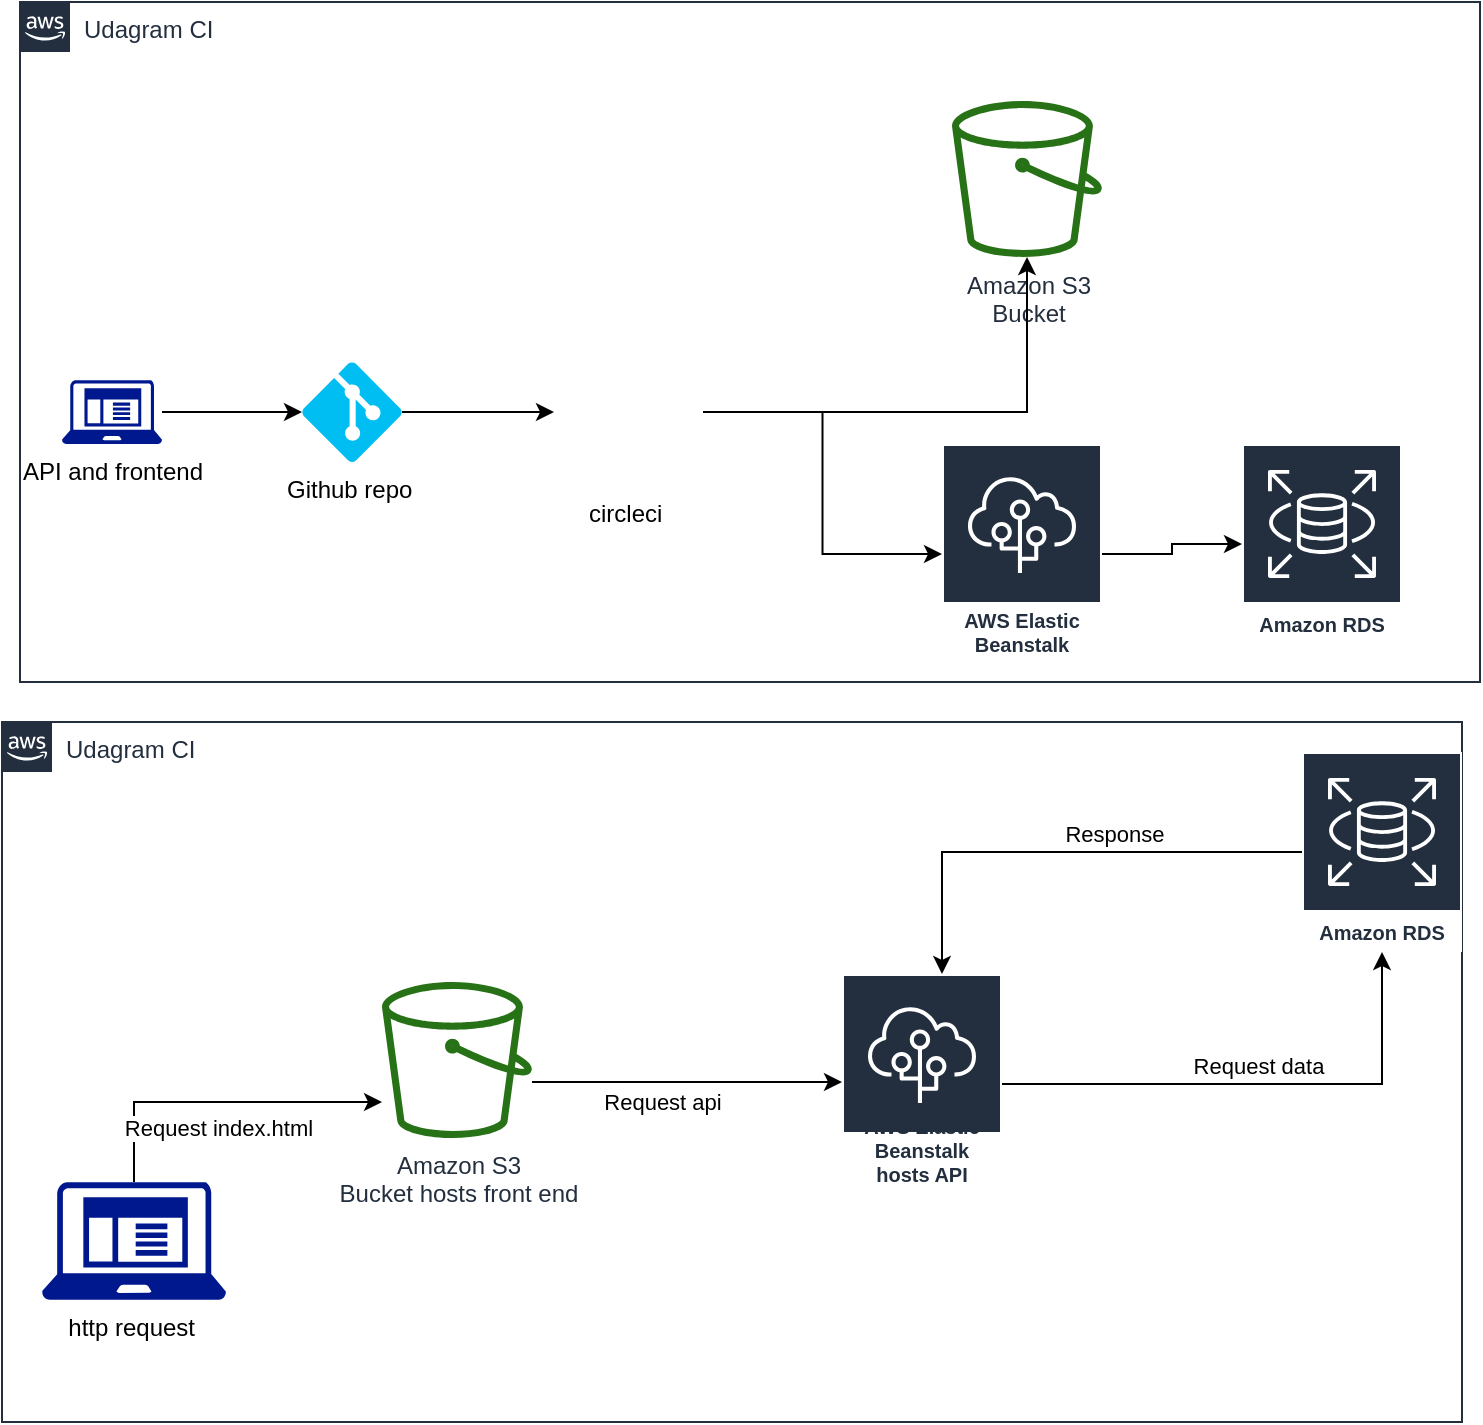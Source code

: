 <mxfile version="18.0.1" type="github">
  <diagram id="Ht1M8jgEwFfnCIfOTk4-" name="Page-1">
    <mxGraphModel dx="868" dy="1277" grid="1" gridSize="10" guides="1" tooltips="1" connect="1" arrows="1" fold="1" page="1" pageScale="1" pageWidth="1169" pageHeight="827" math="0" shadow="0">
      <root>
        <mxCell id="0" />
        <mxCell id="1" parent="0" />
        <mxCell id="UEzPUAAOIrF-is8g5C7q-175" value="Udagram CI" style="points=[[0,0],[0.25,0],[0.5,0],[0.75,0],[1,0],[1,0.25],[1,0.5],[1,0.75],[1,1],[0.75,1],[0.5,1],[0.25,1],[0,1],[0,0.75],[0,0.5],[0,0.25]];outlineConnect=0;gradientColor=none;html=1;whiteSpace=wrap;fontSize=12;fontStyle=0;shape=mxgraph.aws4.group;grIcon=mxgraph.aws4.group_aws_cloud_alt;strokeColor=#232F3E;fillColor=none;verticalAlign=top;align=left;spacingLeft=30;fontColor=#232F3E;dashed=0;labelBackgroundColor=#ffffff;container=1;pointerEvents=0;collapsible=0;recursiveResize=0;" parent="1" vertex="1">
          <mxGeometry x="219" y="-760" width="730" height="340" as="geometry" />
        </mxCell>
        <mxCell id="vi9YwsHRrS1_3fqv44Dd-7" value="" style="edgeStyle=orthogonalEdgeStyle;rounded=0;orthogonalLoop=1;jettySize=auto;html=1;" edge="1" parent="UEzPUAAOIrF-is8g5C7q-175" source="vi9YwsHRrS1_3fqv44Dd-2" target="vi9YwsHRrS1_3fqv44Dd-3">
          <mxGeometry relative="1" as="geometry" />
        </mxCell>
        <mxCell id="vi9YwsHRrS1_3fqv44Dd-2" value="API and frontend" style="sketch=0;aspect=fixed;pointerEvents=1;shadow=0;dashed=0;html=1;strokeColor=none;labelPosition=center;verticalLabelPosition=bottom;verticalAlign=top;align=center;fillColor=#00188D;shape=mxgraph.mscae.enterprise.client_application" vertex="1" parent="UEzPUAAOIrF-is8g5C7q-175">
          <mxGeometry x="21" y="189" width="50" height="32" as="geometry" />
        </mxCell>
        <mxCell id="vi9YwsHRrS1_3fqv44Dd-8" value="" style="edgeStyle=orthogonalEdgeStyle;rounded=0;orthogonalLoop=1;jettySize=auto;html=1;" edge="1" parent="UEzPUAAOIrF-is8g5C7q-175" source="vi9YwsHRrS1_3fqv44Dd-3" target="vi9YwsHRrS1_3fqv44Dd-4">
          <mxGeometry relative="1" as="geometry" />
        </mxCell>
        <mxCell id="vi9YwsHRrS1_3fqv44Dd-3" value="Github repo&amp;nbsp;" style="verticalLabelPosition=bottom;html=1;verticalAlign=top;align=center;strokeColor=none;fillColor=#00BEF2;shape=mxgraph.azure.git_repository;" vertex="1" parent="UEzPUAAOIrF-is8g5C7q-175">
          <mxGeometry x="141" y="180" width="50" height="50" as="geometry" />
        </mxCell>
        <mxCell id="UEzPUAAOIrF-is8g5C7q-177" value="Amazon S3&lt;br&gt;Bucket&lt;br&gt;" style="outlineConnect=0;fontColor=#232F3E;gradientColor=none;fillColor=#277116;strokeColor=none;dashed=0;verticalLabelPosition=bottom;verticalAlign=top;align=center;html=1;fontSize=12;fontStyle=0;aspect=fixed;pointerEvents=1;shape=mxgraph.aws4.bucket;labelBackgroundColor=#ffffff;" parent="UEzPUAAOIrF-is8g5C7q-175" vertex="1">
          <mxGeometry x="466" y="49.5" width="75" height="78" as="geometry" />
        </mxCell>
        <mxCell id="vi9YwsHRrS1_3fqv44Dd-9" value="" style="edgeStyle=orthogonalEdgeStyle;rounded=0;orthogonalLoop=1;jettySize=auto;html=1;" edge="1" parent="UEzPUAAOIrF-is8g5C7q-175" source="vi9YwsHRrS1_3fqv44Dd-4" target="vi9YwsHRrS1_3fqv44Dd-5">
          <mxGeometry relative="1" as="geometry" />
        </mxCell>
        <mxCell id="vi9YwsHRrS1_3fqv44Dd-11" value="" style="edgeStyle=orthogonalEdgeStyle;rounded=0;orthogonalLoop=1;jettySize=auto;html=1;" edge="1" parent="UEzPUAAOIrF-is8g5C7q-175" source="vi9YwsHRrS1_3fqv44Dd-4" target="UEzPUAAOIrF-is8g5C7q-177">
          <mxGeometry relative="1" as="geometry">
            <mxPoint x="316.5" y="56" as="targetPoint" />
          </mxGeometry>
        </mxCell>
        <mxCell id="vi9YwsHRrS1_3fqv44Dd-4" value="circleci&amp;nbsp;" style="shape=image;html=1;verticalAlign=top;verticalLabelPosition=bottom;labelBackgroundColor=#ffffff;imageAspect=0;aspect=fixed;image=https://cdn2.iconfinder.com/data/icons/css-vol-1/24/circleci-128.png" vertex="1" parent="UEzPUAAOIrF-is8g5C7q-175">
          <mxGeometry x="267" y="167.75" width="74.5" height="74.5" as="geometry" />
        </mxCell>
        <mxCell id="vi9YwsHRrS1_3fqv44Dd-12" value="" style="edgeStyle=orthogonalEdgeStyle;rounded=0;orthogonalLoop=1;jettySize=auto;html=1;" edge="1" parent="UEzPUAAOIrF-is8g5C7q-175" source="vi9YwsHRrS1_3fqv44Dd-5" target="vi9YwsHRrS1_3fqv44Dd-6">
          <mxGeometry relative="1" as="geometry" />
        </mxCell>
        <mxCell id="vi9YwsHRrS1_3fqv44Dd-5" value="AWS Elastic Beanstalk" style="sketch=0;outlineConnect=0;fontColor=#232F3E;gradientColor=none;strokeColor=#ffffff;fillColor=#232F3E;dashed=0;verticalLabelPosition=middle;verticalAlign=bottom;align=center;html=1;whiteSpace=wrap;fontSize=10;fontStyle=1;spacing=3;shape=mxgraph.aws4.productIcon;prIcon=mxgraph.aws4.elastic_beanstalk;" vertex="1" parent="UEzPUAAOIrF-is8g5C7q-175">
          <mxGeometry x="461" y="221" width="80" height="110" as="geometry" />
        </mxCell>
        <mxCell id="vi9YwsHRrS1_3fqv44Dd-6" value="Amazon RDS" style="sketch=0;outlineConnect=0;fontColor=#232F3E;gradientColor=none;strokeColor=#ffffff;fillColor=#232F3E;dashed=0;verticalLabelPosition=middle;verticalAlign=bottom;align=center;html=1;whiteSpace=wrap;fontSize=10;fontStyle=1;spacing=3;shape=mxgraph.aws4.productIcon;prIcon=mxgraph.aws4.rds;" vertex="1" parent="UEzPUAAOIrF-is8g5C7q-175">
          <mxGeometry x="611" y="221" width="80" height="100" as="geometry" />
        </mxCell>
        <mxCell id="vi9YwsHRrS1_3fqv44Dd-13" value="Udagram CI" style="points=[[0,0],[0.25,0],[0.5,0],[0.75,0],[1,0],[1,0.25],[1,0.5],[1,0.75],[1,1],[0.75,1],[0.5,1],[0.25,1],[0,1],[0,0.75],[0,0.5],[0,0.25]];outlineConnect=0;gradientColor=none;html=1;whiteSpace=wrap;fontSize=12;fontStyle=0;shape=mxgraph.aws4.group;grIcon=mxgraph.aws4.group_aws_cloud_alt;strokeColor=#232F3E;fillColor=none;verticalAlign=top;align=left;spacingLeft=30;fontColor=#232F3E;dashed=0;labelBackgroundColor=#ffffff;container=1;pointerEvents=0;collapsible=0;recursiveResize=0;" vertex="1" parent="1">
          <mxGeometry x="210" y="-400" width="730" height="350" as="geometry" />
        </mxCell>
        <mxCell id="vi9YwsHRrS1_3fqv44Dd-14" value="Request index.html" style="edgeStyle=orthogonalEdgeStyle;rounded=0;orthogonalLoop=1;jettySize=auto;html=1;verticalAlign=top;exitX=0.5;exitY=0;exitDx=0;exitDy=0;exitPerimeter=0;" edge="1" parent="vi9YwsHRrS1_3fqv44Dd-13" source="vi9YwsHRrS1_3fqv44Dd-15" target="vi9YwsHRrS1_3fqv44Dd-18">
          <mxGeometry relative="1" as="geometry">
            <mxPoint x="112" y="199.1" as="sourcePoint" />
            <mxPoint x="240.007" y="199" as="targetPoint" />
            <Array as="points">
              <mxPoint x="66" y="190" />
              <mxPoint x="198" y="190" />
            </Array>
          </mxGeometry>
        </mxCell>
        <mxCell id="vi9YwsHRrS1_3fqv44Dd-15" value="http request&amp;nbsp;&lt;br&gt;" style="sketch=0;aspect=fixed;pointerEvents=1;shadow=0;dashed=0;html=1;strokeColor=none;labelPosition=center;verticalLabelPosition=bottom;verticalAlign=top;align=center;fillColor=#00188D;shape=mxgraph.mscae.enterprise.client_application" vertex="1" parent="vi9YwsHRrS1_3fqv44Dd-13">
          <mxGeometry x="20" y="230" width="92" height="58.88" as="geometry" />
        </mxCell>
        <mxCell id="vi9YwsHRrS1_3fqv44Dd-18" value="Amazon S3&lt;br&gt;Bucket hosts front end" style="outlineConnect=0;fontColor=#232F3E;gradientColor=none;fillColor=#277116;strokeColor=none;dashed=0;verticalLabelPosition=bottom;verticalAlign=top;align=center;html=1;fontSize=12;fontStyle=0;aspect=fixed;pointerEvents=1;shape=mxgraph.aws4.bucket;labelBackgroundColor=#ffffff;" vertex="1" parent="vi9YwsHRrS1_3fqv44Dd-13">
          <mxGeometry x="190" y="130" width="75" height="78" as="geometry" />
        </mxCell>
        <mxCell id="vi9YwsHRrS1_3fqv44Dd-19" value="" style="edgeStyle=orthogonalEdgeStyle;rounded=0;orthogonalLoop=1;jettySize=auto;html=1;verticalAlign=top;" edge="1" parent="vi9YwsHRrS1_3fqv44Dd-13" source="vi9YwsHRrS1_3fqv44Dd-18" target="vi9YwsHRrS1_3fqv44Dd-23">
          <mxGeometry relative="1" as="geometry">
            <mxPoint x="341.5" y="205.1" as="sourcePoint" />
            <Array as="points">
              <mxPoint x="340" y="180" />
              <mxPoint x="340" y="180" />
            </Array>
          </mxGeometry>
        </mxCell>
        <mxCell id="vi9YwsHRrS1_3fqv44Dd-25" value="Request api" style="edgeLabel;html=1;align=center;verticalAlign=middle;resizable=0;points=[];" vertex="1" connectable="0" parent="vi9YwsHRrS1_3fqv44Dd-19">
          <mxGeometry x="-0.168" y="-1" relative="1" as="geometry">
            <mxPoint y="9" as="offset" />
          </mxGeometry>
        </mxCell>
        <mxCell id="vi9YwsHRrS1_3fqv44Dd-22" value="Request data" style="edgeStyle=orthogonalEdgeStyle;rounded=0;orthogonalLoop=1;jettySize=auto;html=1;verticalAlign=bottom;" edge="1" parent="vi9YwsHRrS1_3fqv44Dd-13" source="vi9YwsHRrS1_3fqv44Dd-23" target="vi9YwsHRrS1_3fqv44Dd-24">
          <mxGeometry relative="1" as="geometry" />
        </mxCell>
        <mxCell id="vi9YwsHRrS1_3fqv44Dd-23" value="AWS Elastic Beanstalk hosts API" style="sketch=0;outlineConnect=0;fontColor=#232F3E;gradientColor=none;strokeColor=#ffffff;fillColor=#232F3E;dashed=0;verticalLabelPosition=middle;verticalAlign=bottom;align=center;html=1;whiteSpace=wrap;fontSize=10;fontStyle=1;spacing=3;shape=mxgraph.aws4.productIcon;prIcon=mxgraph.aws4.elastic_beanstalk;" vertex="1" parent="vi9YwsHRrS1_3fqv44Dd-13">
          <mxGeometry x="420" y="126" width="80" height="110" as="geometry" />
        </mxCell>
        <mxCell id="vi9YwsHRrS1_3fqv44Dd-27" style="edgeStyle=orthogonalEdgeStyle;rounded=0;orthogonalLoop=1;jettySize=auto;html=1;verticalAlign=bottom;" edge="1" parent="vi9YwsHRrS1_3fqv44Dd-13" source="vi9YwsHRrS1_3fqv44Dd-24" target="vi9YwsHRrS1_3fqv44Dd-23">
          <mxGeometry relative="1" as="geometry">
            <Array as="points">
              <mxPoint x="470" y="65" />
            </Array>
          </mxGeometry>
        </mxCell>
        <mxCell id="vi9YwsHRrS1_3fqv44Dd-28" value="Response" style="edgeLabel;html=1;align=center;verticalAlign=middle;resizable=0;points=[];" vertex="1" connectable="0" parent="vi9YwsHRrS1_3fqv44Dd-27">
          <mxGeometry x="0.025" y="1" relative="1" as="geometry">
            <mxPoint x="29" y="-10" as="offset" />
          </mxGeometry>
        </mxCell>
        <mxCell id="vi9YwsHRrS1_3fqv44Dd-24" value="Amazon RDS" style="sketch=0;outlineConnect=0;fontColor=#232F3E;gradientColor=none;strokeColor=#ffffff;fillColor=#232F3E;dashed=0;verticalLabelPosition=middle;verticalAlign=bottom;align=center;html=1;whiteSpace=wrap;fontSize=10;fontStyle=1;spacing=3;shape=mxgraph.aws4.productIcon;prIcon=mxgraph.aws4.rds;" vertex="1" parent="vi9YwsHRrS1_3fqv44Dd-13">
          <mxGeometry x="650" y="15" width="80" height="100" as="geometry" />
        </mxCell>
      </root>
    </mxGraphModel>
  </diagram>
</mxfile>
